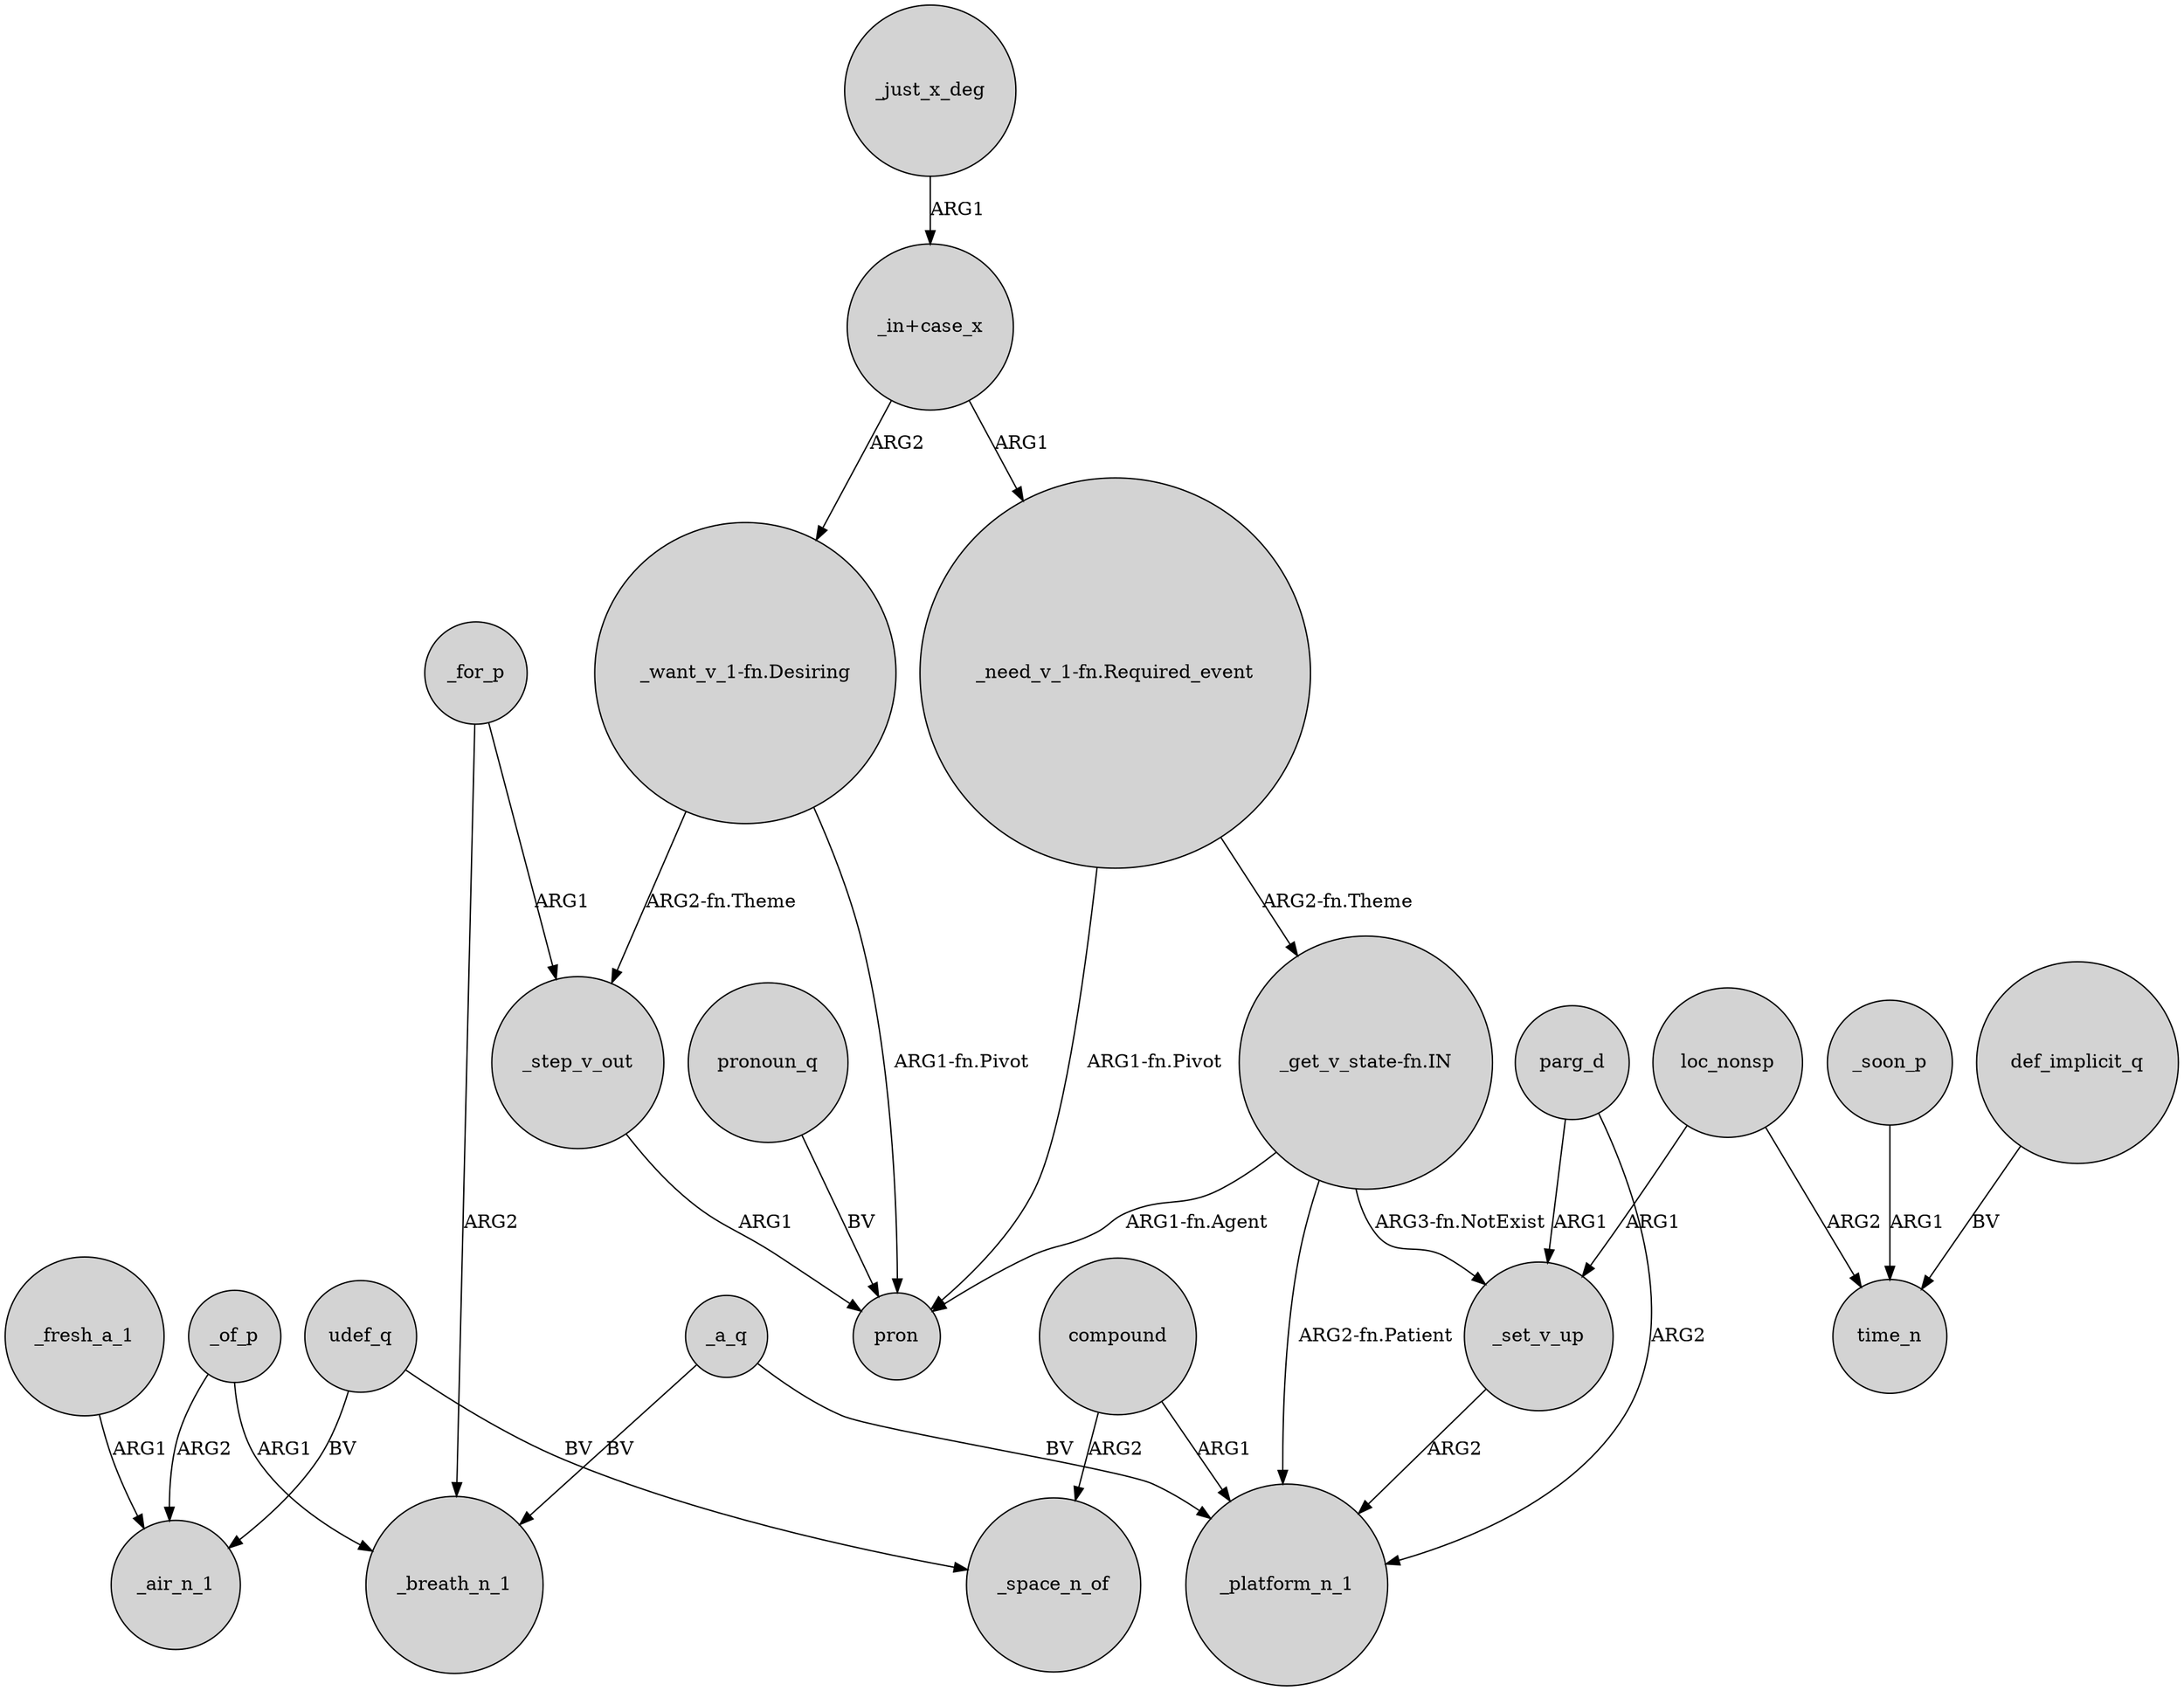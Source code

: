 digraph {
	node [shape=circle style=filled]
	udef_q -> _air_n_1 [label=BV]
	"_get_v_state-fn.IN" -> _platform_n_1 [label="ARG2-fn.Patient"]
	parg_d -> _set_v_up [label=ARG1]
	"_need_v_1-fn.Required_event" -> pron [label="ARG1-fn.Pivot"]
	"_want_v_1-fn.Desiring" -> pron [label="ARG1-fn.Pivot"]
	_for_p -> _breath_n_1 [label=ARG2]
	"_need_v_1-fn.Required_event" -> "_get_v_state-fn.IN" [label="ARG2-fn.Theme"]
	compound -> _space_n_of [label=ARG2]
	_set_v_up -> _platform_n_1 [label=ARG2]
	_of_p -> _air_n_1 [label=ARG2]
	loc_nonsp -> time_n [label=ARG2]
	"_in+case_x" -> "_need_v_1-fn.Required_event" [label=ARG1]
	pronoun_q -> pron [label=BV]
	"_get_v_state-fn.IN" -> _set_v_up [label="ARG3-fn.NotExist"]
	udef_q -> _space_n_of [label=BV]
	_a_q -> _breath_n_1 [label=BV]
	_of_p -> _breath_n_1 [label=ARG1]
	loc_nonsp -> _set_v_up [label=ARG1]
	compound -> _platform_n_1 [label=ARG1]
	_a_q -> _platform_n_1 [label=BV]
	"_want_v_1-fn.Desiring" -> _step_v_out [label="ARG2-fn.Theme"]
	_for_p -> _step_v_out [label=ARG1]
	_fresh_a_1 -> _air_n_1 [label=ARG1]
	_soon_p -> time_n [label=ARG1]
	_step_v_out -> pron [label=ARG1]
	_just_x_deg -> "_in+case_x" [label=ARG1]
	parg_d -> _platform_n_1 [label=ARG2]
	"_in+case_x" -> "_want_v_1-fn.Desiring" [label=ARG2]
	"_get_v_state-fn.IN" -> pron [label="ARG1-fn.Agent"]
	def_implicit_q -> time_n [label=BV]
}

